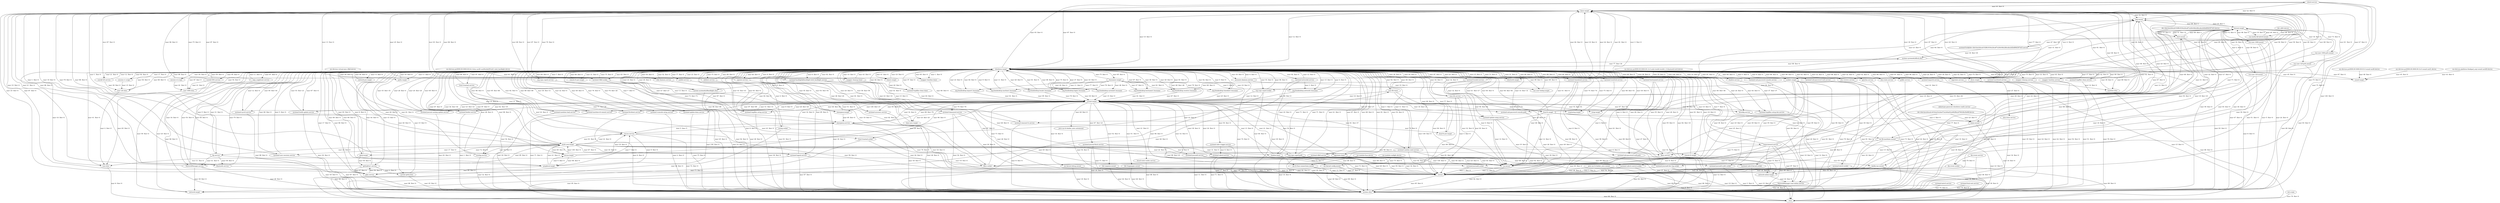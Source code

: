 digraph zwischenausgabe
{
"colord.service"
"basic.target"
"system.slice"
"tmp.mount"
"-.mount"
"var.mount"
"shutdown.target"
"timers.target"
"systemd-tmpfiles-clean.timer"
"local-fs.target"
"boot.mount"
"home.mount"
"var-lib-machines.mount"
"systemd-remount-fs.service"
"systemd-ask-password-wall.path"
"org.cups.cupsd.service"
"bluetooth.service"
"sys-devices-pci0000:00-0000:00:02.0-drm-card0-card0x2deDPx2d1-intel_backlight.device"
"systemd-backlight@backlight:intel_backlight.service"
"local-fs-pre.target"
"rtkit-daemon.service"
"systemd-journald-dev-log.socket"
"-.slice"
"run-user-1000.mount"
"umount.target"
"rescue.service"
"emergency.service"
"graphical.target"
"multi-user.target"
"bluetooth.target"
"org.freedesktop.timedate1.busname"
"sysinit.target"
"media-nas.mount"
"network-online.target"
"sys-module-fuse.device"
"sys-fs-fuse-connections.mount"
"org.freedesktop.resolve1.busname"
"accounts-daemon.service"
"nss-user-lookup.target"
"dm-event.socket"
"system-systemdx2dbacklight.slice"
"lvm2-lvmetad.socket"
"dev-disk-byx2duuid-028b1634x2dca87x2d4c9dx2dbcabx2d2bd69d397425.device"
"sound.target"
"sys-kernel-debug.mount"
"auditd.service"
"machine.slice"
"init.scope"
"systemd-tmpfiles-setup.service"
"systemd-journal-flush.service"
"systemd-journald.service"
"udisks2.service"
"cryptsetup.target"
"upower.service"
"systemd-sysusers.service"
"dbus.socket"
"sys-devices-pci0000:00-0000:00:1b.0-sound-card1.device"
"dev-mqueue.mount"
"org.freedesktop.hostname1.busname"
"man-db.service"
"systemd-ask-password-console.path"
"systemd-ask-password-console.service"
"systemd-journald-audit.socket"
"slices.target"
"systemd-networkd.service"
"network.target"
"org.freedesktop.network1.busname"
"polkit.service"
"swap.target"
"ldconfig.service"
"systemd-udevd.service"
"systemd-udevd-kernel.socket"
"systemd-udevd-control.socket"
"session-c1.scope"
"user-120.slice"
"getty.target"
"getty@tty1.service"
"mkinitcpio-generate-shutdown-ramfs.service"
"systemd-machined.service"
"sockets.target"
"systemd-journald.socket"
"org.cups.cupsd.socket"
"systemd-initctl.socket"
"busnames.target"
"org.freedesktop.import1.busname"
"org.freedesktop.machine1.busname"
"org.freedesktop.locale1.busname"
"org.freedesktop.login1.busname"
"org.freedesktop.systemd1.busname"
"run-user-1000-gvfs.mount"
"shadow.timer"
"proc-sys-fs-binfmt_misc.mount"
"NetworkManager.service"
"mcelog.service"
"system-getty.slice"
"gdm.service"
"systemd-tmpfiles-setup-dev.service"
"shadow.service"
"systemd-localed.service"
"systemd-timesyncd.service"
"time-sync.target"
"sys-devices-pci0000:00-0000:00:14.0-usb2-2x2d4-2x2d4:1.0-bluetooth-hci0.device"
"systemd-ask-password-wall.service"
"session-c2.scope"
"user-1000.slice"
"NetworkManager-wait-online.service"
"run-user-120-gvfs.mount"
"systemd-logind.service"
"user.slice"
"run-media-kk-hybrid.mount"
"systemd-random-seed.service"
"sys-devices-virtual-misc-rfkill.device"
"systemd-rfkill.socket"
"alsa-restore.service"
"systemd-sysctl.service"
"systemd-hwdb-update.service"
"remote-fs.target"
"geoclue.service"
"sys-devices-platform-thinkpad_acpi-sound-card29.device"
"dev-sdb3.device"
"alsa-state.service"
"sys-devices-pci0000:00-0000:00:03.0-sound-card0.device"
"systemd-update-utmp.service"
"systemd-importd.service"
"systemd-initctl.service"
"network-pre.target"
"run-user-120.mount"
"snapper-timeline.timer"
"kmod-static-nodes.service"
"emergency.target"
"alsa-store.service"
"dev-disk-byx2duuid-e91fe2e5x2da472x2d4ab5x2d92f8x2d76024bc9a9df.device"
"systemd-journal-catalog-update.service"
"proc-sys-fs-binfmt_misc.automount"
"user@1000.service"
"rescue.target"
"dm-event.service"
"sys-kernel-config.mount"
"paths.target"
"snapper-cleanup.timer"
"dev-hugepages.mount"
"logrotate.service"
"systemd-resolved.service"
"systemd-binfmt.service"
"tlp.service"
"snapper-cleanup.service"
"org.cups.cupsd.path"
"systemd-modules-load.service"
"snapper-timeline.service"
"systemd-fsck-root.service"
"systemd-machine-id-commit.service"
"systemd-hostnamed.service"
"systemd-firstboot.service"
"systemd-vconsole-setup.service"
"systemd-udev-trigger.service"
"systemd-update-done.service"
"logrotate.timer"
"dbus.service"
"systemd-timedated.service"
"systemd-user-sessions.service"
"lvm2-lvmetad.service"
"systemd-tmpfiles-clean.service"
"user@120.service"
"teamviewerd.service"
"systemd-rfkill.service"
"syslog.socket"
"wpa_supplicant.service"
"man-db.timer"
"remote-fs-pre.target"
"system-systemdx2dfsck.slice"
"sys-module-configfs.device"
"systemd-fsck@dev-disk-byx2duuid-028b1634x2dca87x2d4c9dx2dbcabx2d2bd69d397425.service"
"colord.service" -> "basic.target" [label="max=95  flow=0  "]
"colord.service" -> "system.slice" [label="max=100  flow=0  "]
"colord.service" -> "tmp.mount" [label="max=22  flow=0  "]
"colord.service" -> "-.mount" [label="max=75  flow=0  "]
"colord.service" -> "var.mount" [label="max=75  flow=0  "]
"colord.service" -> "shutdown.target" [label="max=87  flow=0  "]
"basic.target" -> "tmp.mount" [label="max=32  flow=0  "]
"basic.target" -> "-.mount" [label="max=67  flow=0  "]
"basic.target" -> "var.mount" [label="max=12  flow=0  "]
"basic.target" -> "shutdown.target" [label="max=12  flow=0  "]
"basic.target" -> "timers.target" [label="max=87  flow=0  "]
"basic.target" -> "sysinit.target" [label="max=46  flow=0  "]
"basic.target" -> "slices.target" [label="max=92  flow=0  "]
"basic.target" -> "sockets.target" [label="max=97  flow=0  "]
"basic.target" -> "alsa-restore.service" [label="max=77  flow=0  "]
"basic.target" -> "alsa-state.service" [label="max=62  flow=0  "]
"basic.target" -> "snapper-timeline.timer" [label="max=70  flow=0  "]
"basic.target" -> "paths.target" [label="max=97  flow=0  "]
"basic.target" -> "snapper-cleanup.timer" [label="max=68  flow=0  "]
"system.slice" -> "-.slice" [label="max=66  flow=0  "]
"tmp.mount" -> "system.slice" [label="max=59  flow=0  "]
"tmp.mount" -> "-.mount" [label="max=49  flow=0  "]
"tmp.mount" -> "umount.target" [label="max=34  flow=1  "]
"-.mount" -> "system.slice" [label="max=85  flow=0  "]
"var.mount" -> "system.slice" [label="max=92  flow=0  "]
"var.mount" -> "-.mount" [label="max=13  flow=0  "]
"var.mount" -> "umount.target" [label="max=53  flow=49  "]
"shutdown.target" -> "colord.service" [label="max=93  flow=0  "]
"shutdown.target" -> "basic.target" [label="max=10  flow=0  "]
"shutdown.target" -> "timers.target" [label="max=47  flow=0  "]
"shutdown.target" -> "systemd-tmpfiles-clean.timer" [label="max=57  flow=0  "]
"shutdown.target" -> "local-fs.target" [label="max=84  flow=0  "]
"shutdown.target" -> "systemd-remount-fs.service" [label="max=15  flow=0  "]
"shutdown.target" -> "systemd-ask-password-wall.path" [label="max=60  flow=0  "]
"shutdown.target" -> "org.cups.cupsd.service" [label="max=64  flow=0  "]
"shutdown.target" -> "bluetooth.service" [label="max=58  flow=0  "]
"shutdown.target" -> "systemd-backlight@backlight:intel_backlight.service" [label="max=6  flow=0  "]
"shutdown.target" -> "local-fs-pre.target" [label="max=90  flow=0  "]
"shutdown.target" -> "rtkit-daemon.service" [label="max=58  flow=0  "]
"shutdown.target" -> "rescue.service" [label="max=33  flow=0  "]
"shutdown.target" -> "emergency.service" [label="max=87  flow=0  "]
"shutdown.target" -> "graphical.target" [label="max=99  flow=0  "]
"shutdown.target" -> "multi-user.target" [label="max=97  flow=0  "]
"shutdown.target" -> "bluetooth.target" [label="max=87  flow=0  "]
"shutdown.target" -> "org.freedesktop.timedate1.busname" [label="max=92  flow=0  "]
"shutdown.target" -> "sysinit.target" [label="max=19  flow=0  "]
"shutdown.target" -> "network-online.target" [label="max=55  flow=0  "]
"shutdown.target" -> "org.freedesktop.resolve1.busname" [label="max=91  flow=0  "]
"shutdown.target" -> "accounts-daemon.service" [label="max=30  flow=0  "]
"shutdown.target" -> "nss-user-lookup.target" [label="max=99  flow=0  "]
"shutdown.target" -> "system-systemdx2dbacklight.slice" [label="max=23  flow=0  "]
"shutdown.target" -> "sound.target" [label="max=45  flow=0  "]
"shutdown.target" -> "auditd.service" [label="max=77  flow=0  "]
"shutdown.target" -> "machine.slice" [label="max=69  flow=0  "]
"shutdown.target" -> "systemd-tmpfiles-setup.service" [label="max=83  flow=0  "]
"shutdown.target" -> "udisks2.service" [label="max=75  flow=0  "]
"shutdown.target" -> "cryptsetup.target" [label="max=75  flow=0  "]
"shutdown.target" -> "upower.service" [label="max=48  flow=0  "]
"shutdown.target" -> "systemd-sysusers.service" [label="max=55  flow=0  "]
"shutdown.target" -> "dbus.socket" [label="max=82  flow=0  "]
"shutdown.target" -> "org.freedesktop.hostname1.busname" [label="max=87  flow=0  "]
"shutdown.target" -> "man-db.service" [label="max=42  flow=0  "]
"shutdown.target" -> "systemd-ask-password-console.path" [label="max=41  flow=0  "]
"shutdown.target" -> "systemd-ask-password-console.service" [label="max=10  flow=0  "]
"shutdown.target" -> "slices.target" [label="max=52  flow=0  "]
"shutdown.target" -> "systemd-networkd.service" [label="max=92  flow=0  "]
"shutdown.target" -> "network.target" [label="max=20  flow=0  "]
"shutdown.target" -> "org.freedesktop.network1.busname" [label="max=15  flow=0  "]
"shutdown.target" -> "polkit.service" [label="max=96  flow=0  "]
"shutdown.target" -> "swap.target" [label="max=38  flow=0  "]
"shutdown.target" -> "ldconfig.service" [label="max=24  flow=0  "]
"shutdown.target" -> "session-c1.scope" [label="max=17  flow=0  "]
"shutdown.target" -> "user-120.slice" [label="max=58  flow=0  "]
"shutdown.target" -> "getty.target" [label="max=83  flow=0  "]
"shutdown.target" -> "getty@tty1.service" [label="max=15  flow=0  "]
"shutdown.target" -> "mkinitcpio-generate-shutdown-ramfs.service" [label="max=21  flow=0  "]
"shutdown.target" -> "systemd-machined.service" [label="max=97  flow=0  "]
"shutdown.target" -> "sockets.target" [label="max=85  flow=0  "]
"shutdown.target" -> "org.cups.cupsd.socket" [label="max=53  flow=0  "]
"shutdown.target" -> "busnames.target" [label="max=65  flow=0  "]
"shutdown.target" -> "org.freedesktop.import1.busname" [label="max=64  flow=0  "]
"shutdown.target" -> "org.freedesktop.machine1.busname" [label="max=9  flow=0  "]
"shutdown.target" -> "org.freedesktop.locale1.busname" [label="max=28  flow=0  "]
"shutdown.target" -> "org.freedesktop.login1.busname" [label="max=75  flow=0  "]
"shutdown.target" -> "org.freedesktop.systemd1.busname" [label="max=37  flow=0  "]
"shutdown.target" -> "shadow.timer" [label="max=43  flow=0  "]
"shutdown.target" -> "NetworkManager.service" [label="max=34  flow=0  "]
"shutdown.target" -> "mcelog.service" [label="max=96  flow=0  "]
"shutdown.target" -> "system-getty.slice" [label="max=40  flow=0  "]
"shutdown.target" -> "gdm.service" [label="max=66  flow=0  "]
"shutdown.target" -> "systemd-tmpfiles-setup-dev.service" [label="max=44  flow=0  "]
"shutdown.target" -> "shadow.service" [label="max=36  flow=0  "]
"shutdown.target" -> "systemd-localed.service" [label="max=36  flow=0  "]
"shutdown.target" -> "systemd-timesyncd.service" [label="max=20  flow=0  "]
"shutdown.target" -> "time-sync.target" [label="max=61  flow=0  "]
"shutdown.target" -> "systemd-ask-password-wall.service" [label="max=3  flow=0  "]
"shutdown.target" -> "session-c2.scope" [label="max=44  flow=0  "]
"shutdown.target" -> "user-1000.slice" [label="max=87  flow=0  "]
"shutdown.target" -> "NetworkManager-wait-online.service" [label="max=94  flow=0  "]
"shutdown.target" -> "systemd-logind.service" [label="max=85  flow=0  "]
"shutdown.target" -> "user.slice" [label="max=41  flow=0  "]
"shutdown.target" -> "systemd-random-seed.service" [label="max=1  flow=0  "]
"shutdown.target" -> "systemd-rfkill.socket" [label="max=63  flow=0  "]
"shutdown.target" -> "alsa-restore.service" [label="max=96  flow=0  "]
"shutdown.target" -> "systemd-sysctl.service" [label="max=12  flow=0  "]
"shutdown.target" -> "systemd-hwdb-update.service" [label="max=67  flow=0  "]
"shutdown.target" -> "remote-fs.target" [label="max=16  flow=0  "]
"shutdown.target" -> "geoclue.service" [label="max=42  flow=0  "]
"shutdown.target" -> "alsa-state.service" [label="max=88  flow=0  "]
"shutdown.target" -> "systemd-update-utmp.service" [label="max=32  flow=0  "]
"shutdown.target" -> "systemd-importd.service" [label="max=97  flow=0  "]
"shutdown.target" -> "network-pre.target" [label="max=73  flow=0  "]
"shutdown.target" -> "snapper-timeline.timer" [label="max=1  flow=0  "]
"shutdown.target" -> "emergency.target" [label="max=13  flow=0  "]
"shutdown.target" -> "alsa-store.service" [label="max=27  flow=0  "]
"shutdown.target" -> "systemd-journal-catalog-update.service" [label="max=28  flow=0  "]
"shutdown.target" -> "user@1000.service" [label="max=95  flow=0  "]
"shutdown.target" -> "rescue.target" [label="max=40  flow=0  "]
"shutdown.target" -> "paths.target" [label="max=17  flow=0  "]
"shutdown.target" -> "snapper-cleanup.timer" [label="max=10  flow=0  "]
"shutdown.target" -> "logrotate.service" [label="max=24  flow=0  "]
"shutdown.target" -> "systemd-resolved.service" [label="max=31  flow=0  "]
"shutdown.target" -> "systemd-binfmt.service" [label="max=49  flow=0  "]
"shutdown.target" -> "tlp.service" [label="max=31  flow=0  "]
"shutdown.target" -> "snapper-cleanup.service" [label="max=75  flow=0  "]
"shutdown.target" -> "org.cups.cupsd.path" [label="max=71  flow=0  "]
"shutdown.target" -> "systemd-modules-load.service" [label="max=96  flow=0  "]
"shutdown.target" -> "snapper-timeline.service" [label="max=17  flow=0  "]
"shutdown.target" -> "systemd-machine-id-commit.service" [label="max=92  flow=0  "]
"shutdown.target" -> "systemd-hostnamed.service" [label="max=95  flow=0  "]
"shutdown.target" -> "systemd-firstboot.service" [label="max=22  flow=0  "]
"shutdown.target" -> "systemd-vconsole-setup.service" [label="max=76  flow=0  "]
"shutdown.target" -> "systemd-update-done.service" [label="max=7  flow=0  "]
"shutdown.target" -> "logrotate.timer" [label="max=54  flow=0  "]
"shutdown.target" -> "dbus.service" [label="max=28  flow=0  "]
"shutdown.target" -> "systemd-timedated.service" [label="max=15  flow=0  "]
"shutdown.target" -> "systemd-user-sessions.service" [label="max=60  flow=0  "]
"shutdown.target" -> "lvm2-lvmetad.service" [label="max=97  flow=0  "]
"shutdown.target" -> "systemd-tmpfiles-clean.service" [label="max=42  flow=0  "]
"shutdown.target" -> "user@120.service" [label="max=21  flow=0  "]
"shutdown.target" -> "teamviewerd.service" [label="max=10  flow=0  "]
"shutdown.target" -> "systemd-rfkill.service" [label="max=68  flow=0  "]
"shutdown.target" -> "syslog.socket" [label="max=64  flow=0  "]
"shutdown.target" -> "wpa_supplicant.service" [label="max=67  flow=0  "]
"shutdown.target" -> "man-db.timer" [label="max=62  flow=0  "]
"shutdown.target" -> "remote-fs-pre.target" [label="max=31  flow=0  "]
"shutdown.target" -> "system-systemdx2dfsck.slice" [label="max=98  flow=0  "]
"timers.target" -> "shutdown.target" [label="max=24  flow=0  "]
"timers.target" -> "systemd-tmpfiles-clean.timer" [label="max=20  flow=0  "]
"systemd-tmpfiles-clean.timer" -> "shutdown.target" [label="max=40  flow=0  "]
"systemd-tmpfiles-clean.timer" -> "sysinit.target" [label="max=63  flow=0  "]
"local-fs.target" -> "tmp.mount" [label="max=20  flow=0  "]
"local-fs.target" -> "-.mount" [label="max=49  flow=0  "]
"local-fs.target" -> "var.mount" [label="max=12  flow=0  "]
"local-fs.target" -> "shutdown.target" [label="max=84  flow=84  "]
"local-fs.target" -> "boot.mount" [label="max=68  flow=0  "]
"local-fs.target" -> "home.mount" [label="max=3  flow=0  "]
"local-fs.target" -> "var-lib-machines.mount" [label="max=22  flow=0  "]
"local-fs.target" -> "systemd-remount-fs.service" [label="max=39  flow=10  "]
"boot.mount" -> "system.slice" [label="max=47  flow=0  "]
"boot.mount" -> "-.mount" [label="max=88  flow=0  "]
"boot.mount" -> "umount.target" [label="max=89  flow=1  "]
"boot.mount" -> "systemd-fsck@dev-disk-byx2duuid-028b1634x2dca87x2d4c9dx2dbcabx2d2bd69d397425.service" [label="max=47  flow=30  "]
"home.mount" -> "system.slice" [label="max=16  flow=0  "]
"home.mount" -> "-.mount" [label="max=15  flow=0  "]
"home.mount" -> "umount.target" [label="max=27  flow=0  "]
"var-lib-machines.mount" -> "system.slice" [label="max=23  flow=0  "]
"var-lib-machines.mount" -> "-.mount" [label="max=30  flow=0  "]
"var-lib-machines.mount" -> "var.mount" [label="max=28  flow=0  "]
"var-lib-machines.mount" -> "umount.target" [label="max=71  flow=0  "]
"systemd-remount-fs.service" -> "system.slice" [label="max=8  flow=0  "]
"systemd-remount-fs.service" -> "shutdown.target" [label="max=23  flow=10  "]
"systemd-remount-fs.service" -> "local-fs-pre.target" [label="max=74  flow=0  "]
"systemd-ask-password-wall.path" -> "-.mount" [label="max=83  flow=0  "]
"systemd-ask-password-wall.path" -> "shutdown.target" [label="max=55  flow=0  "]
"org.cups.cupsd.service" -> "basic.target" [label="max=13  flow=0  "]
"org.cups.cupsd.service" -> "system.slice" [label="max=45  flow=0  "]
"org.cups.cupsd.service" -> "shutdown.target" [label="max=7  flow=0  "]
"bluetooth.service" -> "basic.target" [label="max=21  flow=0  "]
"bluetooth.service" -> "system.slice" [label="max=86  flow=0  "]
"bluetooth.service" -> "shutdown.target" [label="max=79  flow=0  "]
"sys-devices-pci0000:00-0000:00:02.0-drm-card0-card0x2deDPx2d1-intel_backlight.device" -> "systemd-backlight@backlight:intel_backlight.service" [label="max=61  flow=0  "]
"systemd-backlight@backlight:intel_backlight.service" -> "-.mount" [label="max=87  flow=0  "]
"systemd-backlight@backlight:intel_backlight.service" -> "var.mount" [label="max=48  flow=0  "]
"systemd-backlight@backlight:intel_backlight.service" -> "shutdown.target" [label="max=92  flow=0  "]
"systemd-backlight@backlight:intel_backlight.service" -> "system-systemdx2dbacklight.slice" [label="max=15  flow=0  "]
"local-fs-pre.target" -> "shutdown.target" [label="max=77  flow=0  "]
"rtkit-daemon.service" -> "basic.target" [label="max=25  flow=0  "]
"rtkit-daemon.service" -> "system.slice" [label="max=92  flow=0  "]
"rtkit-daemon.service" -> "shutdown.target" [label="max=52  flow=0  "]
"systemd-journald-dev-log.socket" -> "-.mount" [label="max=92  flow=0  "]
"systemd-journald-dev-log.socket" -> "-.slice" [label="max=19  flow=0  "]
"run-user-1000.mount" -> "system.slice" [label="max=5  flow=0  "]
"run-user-1000.mount" -> "-.mount" [label="max=93  flow=0  "]
"run-user-1000.mount" -> "umount.target" [label="max=98  flow=0  "]
"umount.target" -> "tmp.mount" [label="max=98  flow=1  "]
"umount.target" -> "var.mount" [label="max=16  flow=0  "]
"umount.target" -> "boot.mount" [label="max=51  flow=31  "]
"umount.target" -> "home.mount" [label="max=22  flow=0  "]
"umount.target" -> "var-lib-machines.mount" [label="max=31  flow=0  "]
"umount.target" -> "run-user-1000.mount" [label="max=72  flow=0  "]
"umount.target" -> "media-nas.mount" [label="max=19  flow=19  "]
"umount.target" -> "run-user-1000-gvfs.mount" [label="max=73  flow=0  "]
"umount.target" -> "run-user-120-gvfs.mount" [label="max=85  flow=0  "]
"umount.target" -> "run-media-kk-hybrid.mount" [label="max=18  flow=0  "]
"umount.target" -> "run-user-120.mount" [label="max=58  flow=0  "]
"rescue.service" -> "system.slice" [label="max=72  flow=0  "]
"rescue.service" -> "-.mount" [label="max=56  flow=0  "]
"rescue.service" -> "shutdown.target" [label="max=21  flow=5  "]
"rescue.service" -> "emergency.service" [label="max=6  flow=0  "]
"rescue.service" -> "graphical.target" [label="max=9  flow=0  "]
"rescue.service" -> "multi-user.target" [label="max=91  flow=0  "]
"emergency.service" -> "system.slice" [label="max=38  flow=0  "]
"emergency.service" -> "-.mount" [label="max=30  flow=0  "]
"emergency.service" -> "shutdown.target" [label="max=73  flow=73  "]
"emergency.service" -> "rescue.service" [label="max=5  flow=5  "]
"emergency.service" -> "sysinit.target" [label="max=32  flow=0  "]
"graphical.target" -> "shutdown.target" [label="max=69  flow=0  "]
"graphical.target" -> "rescue.service" [label="max=7  flow=0  "]
"graphical.target" -> "multi-user.target" [label="max=21  flow=0  "]
"graphical.target" -> "gdm.service" [label="max=95  flow=0  "]
"graphical.target" -> "rescue.target" [label="max=5  flow=0  "]
"multi-user.target" -> "basic.target" [label="max=1  flow=0  "]
"multi-user.target" -> "shutdown.target" [label="max=67  flow=0  "]
"multi-user.target" -> "systemd-ask-password-wall.path" [label="max=96  flow=0  "]
"multi-user.target" -> "rescue.service" [label="max=41  flow=0  "]
"multi-user.target" -> "getty.target" [label="max=72  flow=0  "]
"multi-user.target" -> "shadow.timer" [label="max=43  flow=0  "]
"multi-user.target" -> "NetworkManager.service" [label="max=85  flow=0  "]
"multi-user.target" -> "mcelog.service" [label="max=20  flow=0  "]
"multi-user.target" -> "systemd-logind.service" [label="max=67  flow=0  "]
"multi-user.target" -> "remote-fs.target" [label="max=41  flow=0  "]
"multi-user.target" -> "rescue.target" [label="max=85  flow=0  "]
"multi-user.target" -> "tlp.service" [label="max=22  flow=0  "]
"multi-user.target" -> "org.cups.cupsd.path" [label="max=22  flow=0  "]
"multi-user.target" -> "logrotate.timer" [label="max=31  flow=0  "]
"multi-user.target" -> "dbus.service" [label="max=8  flow=0  "]
"multi-user.target" -> "systemd-user-sessions.service" [label="max=17  flow=0  "]
"multi-user.target" -> "man-db.timer" [label="max=23  flow=0  "]
"bluetooth.target" -> "shutdown.target" [label="max=25  flow=0  "]
"org.freedesktop.timedate1.busname" -> "shutdown.target" [label="max=5  flow=0  "]
"org.freedesktop.timedate1.busname" -> "sysinit.target" [label="max=25  flow=0  "]
"sysinit.target" -> "shutdown.target" [label="max=48  flow=48  "]
"sysinit.target" -> "local-fs.target" [label="max=94  flow=94  "]
"sysinit.target" -> "emergency.service" [label="max=89  flow=78  "]
"sysinit.target" -> "sys-fs-fuse-connections.mount" [label="max=96  flow=0  "]
"sysinit.target" -> "lvm2-lvmetad.socket" [label="max=96  flow=0  "]
"sysinit.target" -> "sys-kernel-debug.mount" [label="max=34  flow=0  "]
"sysinit.target" -> "systemd-tmpfiles-setup.service" [label="max=46  flow=43  "]
"sysinit.target" -> "systemd-journal-flush.service" [label="max=67  flow=23  "]
"sysinit.target" -> "systemd-journald.service" [label="max=38  flow=0  "]
"sysinit.target" -> "cryptsetup.target" [label="max=98  flow=74  "]
"sysinit.target" -> "systemd-sysusers.service" [label="max=95  flow=54  "]
"sysinit.target" -> "dev-mqueue.mount" [label="max=52  flow=0  "]
"sysinit.target" -> "systemd-ask-password-console.path" [label="max=18  flow=14  "]
"sysinit.target" -> "swap.target" [label="max=53  flow=53  "]
"sysinit.target" -> "ldconfig.service" [label="max=67  flow=46  "]
"sysinit.target" -> "systemd-udevd.service" [label="max=24  flow=0  "]
"sysinit.target" -> "systemd-tmpfiles-setup-dev.service" [label="max=96  flow=37  "]
"sysinit.target" -> "systemd-timesyncd.service" [label="max=79  flow=79  "]
"sysinit.target" -> "systemd-random-seed.service" [label="max=81  flow=37  "]
"sysinit.target" -> "systemd-sysctl.service" [label="max=44  flow=44  "]
"sysinit.target" -> "systemd-hwdb-update.service" [label="max=23  flow=23  "]
"sysinit.target" -> "systemd-update-utmp.service" [label="max=27  flow=27  "]
"sysinit.target" -> "kmod-static-nodes.service" [label="max=21  flow=0  "]
"sysinit.target" -> "emergency.target" [label="max=100  flow=27  "]
"sysinit.target" -> "systemd-journal-catalog-update.service" [label="max=62  flow=35  "]
"sysinit.target" -> "proc-sys-fs-binfmt_misc.automount" [label="max=28  flow=0  "]
"sysinit.target" -> "sys-kernel-config.mount" [label="max=32  flow=0  "]
"sysinit.target" -> "dev-hugepages.mount" [label="max=51  flow=0  "]
"sysinit.target" -> "systemd-binfmt.service" [label="max=71  flow=20  "]
"sysinit.target" -> "systemd-modules-load.service" [label="max=88  flow=88  "]
"sysinit.target" -> "systemd-machine-id-commit.service" [label="max=97  flow=89  "]
"sysinit.target" -> "systemd-firstboot.service" [label="max=31  flow=31  "]
"sysinit.target" -> "systemd-vconsole-setup.service" [label="max=9  flow=9  "]
"sysinit.target" -> "systemd-udev-trigger.service" [label="max=50  flow=0  "]
"sysinit.target" -> "systemd-update-done.service" [label="max=26  flow=26  "]
"media-nas.mount" -> "system.slice" [label="max=12  flow=0  "]
"media-nas.mount" -> "-.mount" [label="max=69  flow=0  "]
"media-nas.mount" -> "umount.target" [label="max=50  flow=0  "]
"media-nas.mount" -> "network-online.target" [label="max=50  flow=19  "]
"network-online.target" -> "shutdown.target" [label="max=82  flow=19  "]
"network-online.target" -> "NetworkManager-wait-online.service" [label="max=43  flow=0  "]
"sys-module-fuse.device" -> "sys-fs-fuse-connections.mount" [label="max=89  flow=0  "]
"sys-fs-fuse-connections.mount" -> "system.slice" [label="max=29  flow=0  "]
"sys-fs-fuse-connections.mount" -> "-.mount" [label="max=12  flow=0  "]
"org.freedesktop.resolve1.busname" -> "shutdown.target" [label="max=28  flow=0  "]
"org.freedesktop.resolve1.busname" -> "sysinit.target" [label="max=67  flow=0  "]
"accounts-daemon.service" -> "basic.target" [label="max=82  flow=0  "]
"accounts-daemon.service" -> "system.slice" [label="max=74  flow=0  "]
"accounts-daemon.service" -> "shutdown.target" [label="max=4  flow=0  "]
"accounts-daemon.service" -> "nss-user-lookup.target" [label="max=33  flow=0  "]
"nss-user-lookup.target" -> "shutdown.target" [label="max=69  flow=0  "]
"dm-event.socket" -> "-.mount" [label="max=24  flow=0  "]
"dm-event.socket" -> "-.slice" [label="max=98  flow=0  "]
"system-systemdx2dbacklight.slice" -> "system.slice" [label="max=10  flow=0  "]
"system-systemdx2dbacklight.slice" -> "shutdown.target" [label="max=45  flow=0  "]
"lvm2-lvmetad.socket" -> "-.mount" [label="max=44  flow=0  "]
"lvm2-lvmetad.socket" -> "-.slice" [label="max=73  flow=0  "]
"dev-disk-byx2duuid-028b1634x2dca87x2d4c9dx2dbcabx2d2bd69d397425.device" -> "boot.mount" [label="max=15  flow=0  "]
"sound.target" -> "shutdown.target" [label="max=97  flow=0  "]
"sys-kernel-debug.mount" -> "system.slice" [label="max=18  flow=0  "]
"sys-kernel-debug.mount" -> "-.mount" [label="max=72  flow=0  "]
"auditd.service" -> "system.slice" [label="max=49  flow=0  "]
"auditd.service" -> "shutdown.target" [label="max=23  flow=0  "]
"machine.slice" -> "shutdown.target" [label="max=39  flow=0  "]
"machine.slice" -> "-.slice" [label="max=80  flow=0  "]
"init.scope" -> "-.slice" [label="max=79  flow=0  "]
"systemd-tmpfiles-setup.service" -> "system.slice" [label="max=36  flow=0  "]
"systemd-tmpfiles-setup.service" -> "shutdown.target" [label="max=43  flow=43  "]
"systemd-journal-flush.service" -> "system.slice" [label="max=24  flow=0  "]
"systemd-journal-flush.service" -> "-.mount" [label="max=71  flow=0  "]
"systemd-journal-flush.service" -> "var.mount" [label="max=90  flow=23  "]
"systemd-journal-flush.service" -> "systemd-journald.service" [label="max=4  flow=0  "]
"systemd-journald.service" -> "system.slice" [label="max=11  flow=0  "]
"systemd-journald.service" -> "systemd-journald-dev-log.socket" [label="max=68  flow=0  "]
"systemd-journald.service" -> "systemd-journald-audit.socket" [label="max=92  flow=0  "]
"systemd-journald.service" -> "systemd-journald.socket" [label="max=88  flow=0  "]
"udisks2.service" -> "basic.target" [label="max=93  flow=0  "]
"udisks2.service" -> "system.slice" [label="max=91  flow=0  "]
"udisks2.service" -> "shutdown.target" [label="max=98  flow=0  "]
"cryptsetup.target" -> "shutdown.target" [label="max=74  flow=74  "]
"upower.service" -> "basic.target" [label="max=96  flow=0  "]
"upower.service" -> "system.slice" [label="max=30  flow=0  "]
"upower.service" -> "shutdown.target" [label="max=9  flow=0  "]
"systemd-sysusers.service" -> "system.slice" [label="max=26  flow=0  "]
"systemd-sysusers.service" -> "shutdown.target" [label="max=54  flow=54  "]
"dbus.socket" -> "-.mount" [label="max=100  flow=0  "]
"dbus.socket" -> "shutdown.target" [label="max=18  flow=0  "]
"dbus.socket" -> "-.slice" [label="max=95  flow=0  "]
"dbus.socket" -> "sysinit.target" [label="max=73  flow=0  "]
"sys-devices-pci0000:00-0000:00:1b.0-sound-card1.device" -> "sound.target" [label="max=45  flow=0  "]
"dev-mqueue.mount" -> "system.slice" [label="max=44  flow=0  "]
"dev-mqueue.mount" -> "-.mount" [label="max=32  flow=0  "]
"org.freedesktop.hostname1.busname" -> "shutdown.target" [label="max=40  flow=0  "]
"org.freedesktop.hostname1.busname" -> "sysinit.target" [label="max=61  flow=0  "]
"man-db.service" -> "basic.target" [label="max=81  flow=0  "]
"man-db.service" -> "system.slice" [label="max=88  flow=0  "]
"man-db.service" -> "-.mount" [label="max=3  flow=0  "]
"man-db.service" -> "var.mount" [label="max=32  flow=0  "]
"man-db.service" -> "shutdown.target" [label="max=44  flow=0  "]
"systemd-ask-password-console.path" -> "-.mount" [label="max=26  flow=0  "]
"systemd-ask-password-console.path" -> "shutdown.target" [label="max=14  flow=14  "]
"systemd-ask-password-console.service" -> "system.slice" [label="max=79  flow=0  "]
"systemd-ask-password-console.service" -> "shutdown.target" [label="max=100  flow=0  "]
"systemd-journald-audit.socket" -> "-.slice" [label="max=3  flow=0  "]
"slices.target" -> "system.slice" [label="max=24  flow=0  "]
"slices.target" -> "shutdown.target" [label="max=74  flow=0  "]
"slices.target" -> "-.slice" [label="max=15  flow=0  "]
"systemd-networkd.service" -> "system.slice" [label="max=39  flow=0  "]
"systemd-networkd.service" -> "shutdown.target" [label="max=12  flow=0  "]
"systemd-networkd.service" -> "network.target" [label="max=46  flow=0  "]
"systemd-networkd.service" -> "org.freedesktop.network1.busname" [label="max=3  flow=0  "]
"network.target" -> "shutdown.target" [label="max=59  flow=0  "]
"org.freedesktop.network1.busname" -> "shutdown.target" [label="max=4  flow=0  "]
"org.freedesktop.network1.busname" -> "sysinit.target" [label="max=84  flow=0  "]
"polkit.service" -> "basic.target" [label="max=41  flow=0  "]
"polkit.service" -> "system.slice" [label="max=33  flow=0  "]
"polkit.service" -> "shutdown.target" [label="max=52  flow=0  "]
"swap.target" -> "shutdown.target" [label="max=66  flow=53  "]
"ldconfig.service" -> "system.slice" [label="max=18  flow=0  "]
"ldconfig.service" -> "shutdown.target" [label="max=46  flow=46  "]
"systemd-udevd.service" -> "system.slice" [label="max=71  flow=0  "]
"systemd-udevd.service" -> "systemd-udevd-kernel.socket" [label="max=17  flow=0  "]
"systemd-udevd.service" -> "systemd-udevd-control.socket" [label="max=96  flow=0  "]
"systemd-udevd-kernel.socket" -> "-.slice" [label="max=33  flow=0  "]
"systemd-udevd-control.socket" -> "-.mount" [label="max=5  flow=0  "]
"systemd-udevd-control.socket" -> "-.slice" [label="max=86  flow=0  "]
"session-c1.scope" -> "shutdown.target" [label="max=92  flow=0  "]
"session-c1.scope" -> "user-120.slice" [label="max=15  flow=0  "]
"user-120.slice" -> "shutdown.target" [label="max=66  flow=0  "]
"user-120.slice" -> "user.slice" [label="max=2  flow=0  "]
"getty.target" -> "shutdown.target" [label="max=8  flow=0  "]
"getty.target" -> "getty@tty1.service" [label="max=59  flow=0  "]
"getty@tty1.service" -> "basic.target" [label="max=86  flow=0  "]
"getty@tty1.service" -> "shutdown.target" [label="max=44  flow=0  "]
"getty@tty1.service" -> "system-getty.slice" [label="max=2  flow=0  "]
"getty@tty1.service" -> "gdm.service" [label="max=37  flow=0  "]
"mkinitcpio-generate-shutdown-ramfs.service" -> "system.slice" [label="max=39  flow=0  "]
"systemd-machined.service" -> "basic.target" [label="max=50  flow=0  "]
"systemd-machined.service" -> "system.slice" [label="max=42  flow=0  "]
"systemd-machined.service" -> "shutdown.target" [label="max=7  flow=0  "]
"systemd-machined.service" -> "machine.slice" [label="max=14  flow=0  "]
"sockets.target" -> "shutdown.target" [label="max=97  flow=0  "]
"sockets.target" -> "systemd-journald-dev-log.socket" [label="max=55  flow=0  "]
"sockets.target" -> "dm-event.socket" [label="max=77  flow=0  "]
"sockets.target" -> "dbus.socket" [label="max=39  flow=0  "]
"sockets.target" -> "systemd-journald-audit.socket" [label="max=95  flow=0  "]
"sockets.target" -> "systemd-udevd-kernel.socket" [label="max=90  flow=0  "]
"sockets.target" -> "systemd-udevd-control.socket" [label="max=39  flow=0  "]
"sockets.target" -> "systemd-journald.socket" [label="max=25  flow=0  "]
"sockets.target" -> "org.cups.cupsd.socket" [label="max=94  flow=0  "]
"sockets.target" -> "systemd-initctl.socket" [label="max=39  flow=0  "]
"systemd-journald.socket" -> "-.mount" [label="max=1  flow=0  "]
"systemd-journald.socket" -> "-.slice" [label="max=84  flow=0  "]
"org.cups.cupsd.socket" -> "-.mount" [label="max=84  flow=0  "]
"org.cups.cupsd.socket" -> "shutdown.target" [label="max=90  flow=0  "]
"org.cups.cupsd.socket" -> "-.slice" [label="max=45  flow=0  "]
"org.cups.cupsd.socket" -> "sysinit.target" [label="max=12  flow=0  "]
"systemd-initctl.socket" -> "-.mount" [label="max=57  flow=0  "]
"systemd-initctl.socket" -> "-.slice" [label="max=39  flow=0  "]
"busnames.target" -> "shutdown.target" [label="max=75  flow=0  "]
"busnames.target" -> "org.freedesktop.timedate1.busname" [label="max=79  flow=0  "]
"busnames.target" -> "org.freedesktop.resolve1.busname" [label="max=61  flow=0  "]
"busnames.target" -> "org.freedesktop.hostname1.busname" [label="max=27  flow=0  "]
"busnames.target" -> "org.freedesktop.network1.busname" [label="max=3  flow=0  "]
"busnames.target" -> "org.freedesktop.import1.busname" [label="max=20  flow=0  "]
"busnames.target" -> "org.freedesktop.machine1.busname" [label="max=11  flow=0  "]
"busnames.target" -> "org.freedesktop.locale1.busname" [label="max=77  flow=0  "]
"busnames.target" -> "org.freedesktop.login1.busname" [label="max=78  flow=0  "]
"busnames.target" -> "org.freedesktop.systemd1.busname" [label="max=48  flow=0  "]
"org.freedesktop.import1.busname" -> "shutdown.target" [label="max=23  flow=0  "]
"org.freedesktop.import1.busname" -> "sysinit.target" [label="max=61  flow=0  "]
"org.freedesktop.machine1.busname" -> "shutdown.target" [label="max=11  flow=0  "]
"org.freedesktop.machine1.busname" -> "sysinit.target" [label="max=95  flow=0  "]
"org.freedesktop.locale1.busname" -> "shutdown.target" [label="max=61  flow=0  "]
"org.freedesktop.locale1.busname" -> "sysinit.target" [label="max=79  flow=0  "]
"org.freedesktop.login1.busname" -> "shutdown.target" [label="max=68  flow=0  "]
"org.freedesktop.login1.busname" -> "sysinit.target" [label="max=39  flow=0  "]
"org.freedesktop.systemd1.busname" -> "shutdown.target" [label="max=43  flow=0  "]
"org.freedesktop.systemd1.busname" -> "sysinit.target" [label="max=15  flow=0  "]
"run-user-1000-gvfs.mount" -> "system.slice" [label="max=93  flow=0  "]
"run-user-1000-gvfs.mount" -> "-.mount" [label="max=50  flow=0  "]
"run-user-1000-gvfs.mount" -> "umount.target" [label="max=34  flow=0  "]
"shadow.timer" -> "-.mount" [label="max=73  flow=0  "]
"shadow.timer" -> "var.mount" [label="max=100  flow=0  "]
"shadow.timer" -> "shutdown.target" [label="max=71  flow=0  "]
"shadow.timer" -> "sysinit.target" [label="max=13  flow=0  "]
"proc-sys-fs-binfmt_misc.mount" -> "system.slice" [label="max=94  flow=0  "]
"proc-sys-fs-binfmt_misc.mount" -> "-.mount" [label="max=46  flow=0  "]
"NetworkManager.service" -> "basic.target" [label="max=33  flow=0  "]
"NetworkManager.service" -> "system.slice" [label="max=40  flow=0  "]
"NetworkManager.service" -> "shutdown.target" [label="max=54  flow=0  "]
"NetworkManager.service" -> "network.target" [label="max=39  flow=0  "]
"mcelog.service" -> "basic.target" [label="max=78  flow=0  "]
"mcelog.service" -> "system.slice" [label="max=32  flow=0  "]
"mcelog.service" -> "shutdown.target" [label="max=48  flow=0  "]
"system-getty.slice" -> "system.slice" [label="max=25  flow=0  "]
"system-getty.slice" -> "shutdown.target" [label="max=15  flow=0  "]
"gdm.service" -> "basic.target" [label="max=25  flow=0  "]
"gdm.service" -> "system.slice" [label="max=98  flow=0  "]
"gdm.service" -> "shutdown.target" [label="max=17  flow=0  "]
"gdm.service" -> "getty@tty1.service" [label="max=56  flow=0  "]
"systemd-tmpfiles-setup-dev.service" -> "system.slice" [label="max=12  flow=0  "]
"systemd-tmpfiles-setup-dev.service" -> "shutdown.target" [label="max=37  flow=37  "]
"shadow.service" -> "basic.target" [label="max=39  flow=0  "]
"shadow.service" -> "system.slice" [label="max=20  flow=0  "]
"shadow.service" -> "shutdown.target" [label="max=46  flow=0  "]
"systemd-localed.service" -> "basic.target" [label="max=19  flow=0  "]
"systemd-localed.service" -> "system.slice" [label="max=98  flow=0  "]
"systemd-localed.service" -> "tmp.mount" [label="max=23  flow=0  "]
"systemd-localed.service" -> "-.mount" [label="max=93  flow=0  "]
"systemd-localed.service" -> "var.mount" [label="max=4  flow=0  "]
"systemd-localed.service" -> "shutdown.target" [label="max=54  flow=0  "]
"systemd-timesyncd.service" -> "system.slice" [label="max=54  flow=0  "]
"systemd-timesyncd.service" -> "tmp.mount" [label="max=66  flow=0  "]
"systemd-timesyncd.service" -> "-.mount" [label="max=30  flow=0  "]
"systemd-timesyncd.service" -> "var.mount" [label="max=26  flow=0  "]
"systemd-timesyncd.service" -> "shutdown.target" [label="max=59  flow=59  "]
"systemd-timesyncd.service" -> "time-sync.target" [label="max=24  flow=20  "]
"time-sync.target" -> "shutdown.target" [label="max=46  flow=20  "]
"sys-devices-pci0000:00-0000:00:14.0-usb2-2x2d4-2x2d4:1.0-bluetooth-hci0.device" -> "bluetooth.target" [label="max=76  flow=0  "]
"systemd-ask-password-wall.service" -> "basic.target" [label="max=40  flow=0  "]
"systemd-ask-password-wall.service" -> "system.slice" [label="max=91  flow=0  "]
"systemd-ask-password-wall.service" -> "shutdown.target" [label="max=8  flow=0  "]
"session-c2.scope" -> "shutdown.target" [label="max=89  flow=0  "]
"session-c2.scope" -> "user-1000.slice" [label="max=61  flow=0  "]
"user-1000.slice" -> "shutdown.target" [label="max=54  flow=0  "]
"user-1000.slice" -> "user.slice" [label="max=83  flow=0  "]
"NetworkManager-wait-online.service" -> "basic.target" [label="max=24  flow=0  "]
"NetworkManager-wait-online.service" -> "system.slice" [label="max=40  flow=0  "]
"NetworkManager-wait-online.service" -> "shutdown.target" [label="max=25  flow=0  "]
"NetworkManager-wait-online.service" -> "network.target" [label="max=6  flow=0  "]
"run-user-120-gvfs.mount" -> "system.slice" [label="max=69  flow=0  "]
"run-user-120-gvfs.mount" -> "-.mount" [label="max=51  flow=0  "]
"run-user-120-gvfs.mount" -> "umount.target" [label="max=81  flow=0  "]
"systemd-logind.service" -> "basic.target" [label="max=88  flow=0  "]
"systemd-logind.service" -> "system.slice" [label="max=97  flow=0  "]
"systemd-logind.service" -> "shutdown.target" [label="max=32  flow=0  "]
"systemd-logind.service" -> "dbus.socket" [label="max=18  flow=0  "]
"systemd-logind.service" -> "user.slice" [label="max=31  flow=0  "]
"user.slice" -> "shutdown.target" [label="max=16  flow=0  "]
"user.slice" -> "-.slice" [label="max=6  flow=0  "]
"run-media-kk-hybrid.mount" -> "system.slice" [label="max=24  flow=0  "]
"run-media-kk-hybrid.mount" -> "-.mount" [label="max=40  flow=0  "]
"run-media-kk-hybrid.mount" -> "umount.target" [label="max=85  flow=0  "]
"systemd-random-seed.service" -> "system.slice" [label="max=93  flow=0  "]
"systemd-random-seed.service" -> "-.mount" [label="max=82  flow=0  "]
"systemd-random-seed.service" -> "var.mount" [label="max=81  flow=26  "]
"systemd-random-seed.service" -> "shutdown.target" [label="max=11  flow=11  "]
"sys-devices-virtual-misc-rfkill.device" -> "systemd-rfkill.socket" [label="max=49  flow=0  "]
"systemd-rfkill.socket" -> "-.mount" [label="max=43  flow=0  "]
"systemd-rfkill.socket" -> "shutdown.target" [label="max=75  flow=0  "]
"systemd-rfkill.socket" -> "-.slice" [label="max=100  flow=0  "]
"alsa-restore.service" -> "system.slice" [label="max=73  flow=0  "]
"alsa-restore.service" -> "shutdown.target" [label="max=86  flow=0  "]
"systemd-sysctl.service" -> "system.slice" [label="max=88  flow=0  "]
"systemd-sysctl.service" -> "shutdown.target" [label="max=95  flow=44  "]
"systemd-hwdb-update.service" -> "system.slice" [label="max=36  flow=0  "]
"systemd-hwdb-update.service" -> "shutdown.target" [label="max=53  flow=23  "]
"remote-fs.target" -> "shutdown.target" [label="max=81  flow=0  "]
"remote-fs.target" -> "media-nas.mount" [label="max=55  flow=0  "]
"geoclue.service" -> "basic.target" [label="max=4  flow=0  "]
"geoclue.service" -> "system.slice" [label="max=44  flow=0  "]
"geoclue.service" -> "shutdown.target" [label="max=32  flow=0  "]
"sys-devices-platform-thinkpad_acpi-sound-card29.device" -> "sound.target" [label="max=43  flow=0  "]
"dev-sdb3.device" -> "run-media-kk-hybrid.mount" [label="max=68  flow=0  "]
"alsa-state.service" -> "system.slice" [label="max=42  flow=0  "]
"alsa-state.service" -> "shutdown.target" [label="max=22  flow=0  "]
"sys-devices-pci0000:00-0000:00:03.0-sound-card0.device" -> "sound.target" [label="max=48  flow=0  "]
"systemd-update-utmp.service" -> "system.slice" [label="max=39  flow=0  "]
"systemd-update-utmp.service" -> "-.mount" [label="max=35  flow=0  "]
"systemd-update-utmp.service" -> "var.mount" [label="max=14  flow=0  "]
"systemd-update-utmp.service" -> "shutdown.target" [label="max=41  flow=27  "]
"systemd-importd.service" -> "basic.target" [label="max=95  flow=0  "]
"systemd-importd.service" -> "system.slice" [label="max=64  flow=0  "]
"systemd-importd.service" -> "shutdown.target" [label="max=96  flow=0  "]
"systemd-initctl.service" -> "system.slice" [label="max=70  flow=0  "]
"network-pre.target" -> "shutdown.target" [label="max=40  flow=0  "]
"run-user-120.mount" -> "system.slice" [label="max=8  flow=0  "]
"run-user-120.mount" -> "-.mount" [label="max=16  flow=0  "]
"run-user-120.mount" -> "umount.target" [label="max=2  flow=0  "]
"snapper-timeline.timer" -> "shutdown.target" [label="max=85  flow=0  "]
"snapper-timeline.timer" -> "sysinit.target" [label="max=80  flow=0  "]
"kmod-static-nodes.service" -> "system.slice" [label="max=88  flow=0  "]
"emergency.target" -> "shutdown.target" [label="max=27  flow=27  "]
"emergency.target" -> "emergency.service" [label="max=65  flow=0  "]
"emergency.target" -> "sysinit.target" [label="max=51  flow=0  "]
"alsa-store.service" -> "system.slice" [label="max=34  flow=0  "]
"dev-disk-byx2duuid-e91fe2e5x2da472x2d4ab5x2d92f8x2d76024bc9a9df.device" -> "var.mount" [label="max=81  flow=0  "]
"dev-disk-byx2duuid-e91fe2e5x2da472x2d4ab5x2d92f8x2d76024bc9a9df.device" -> "home.mount" [label="max=25  flow=0  "]
"systemd-journal-catalog-update.service" -> "system.slice" [label="max=93  flow=0  "]
"systemd-journal-catalog-update.service" -> "shutdown.target" [label="max=35  flow=35  "]
"proc-sys-fs-binfmt_misc.automount" -> "-.mount" [label="max=54  flow=0  "]
"user@1000.service" -> "basic.target" [label="max=96  flow=0  "]
"user@1000.service" -> "shutdown.target" [label="max=58  flow=0  "]
"user@1000.service" -> "user-1000.slice" [label="max=21  flow=0  "]
"rescue.target" -> "shutdown.target" [label="max=61  flow=0  "]
"rescue.target" -> "rescue.service" [label="max=18  flow=0  "]
"rescue.target" -> "graphical.target" [label="max=98  flow=0  "]
"rescue.target" -> "multi-user.target" [label="max=100  flow=0  "]
"rescue.target" -> "sysinit.target" [label="max=26  flow=0  "]
"dm-event.service" -> "system.slice" [label="max=48  flow=0  "]
"dm-event.service" -> "dm-event.socket" [label="max=79  flow=0  "]
"sys-kernel-config.mount" -> "system.slice" [label="max=90  flow=0  "]
"sys-kernel-config.mount" -> "-.mount" [label="max=27  flow=0  "]
"paths.target" -> "shutdown.target" [label="max=30  flow=0  "]
"snapper-cleanup.timer" -> "shutdown.target" [label="max=43  flow=0  "]
"snapper-cleanup.timer" -> "sysinit.target" [label="max=41  flow=0  "]
"dev-hugepages.mount" -> "system.slice" [label="max=46  flow=0  "]
"dev-hugepages.mount" -> "-.mount" [label="max=82  flow=0  "]
"logrotate.service" -> "basic.target" [label="max=32  flow=0  "]
"logrotate.service" -> "system.slice" [label="max=35  flow=0  "]
"logrotate.service" -> "shutdown.target" [label="max=39  flow=0  "]
"systemd-resolved.service" -> "basic.target" [label="max=81  flow=0  "]
"systemd-resolved.service" -> "system.slice" [label="max=96  flow=0  "]
"systemd-resolved.service" -> "shutdown.target" [label="max=80  flow=0  "]
"systemd-resolved.service" -> "org.freedesktop.resolve1.busname" [label="max=69  flow=0  "]
"systemd-binfmt.service" -> "system.slice" [label="max=1  flow=0  "]
"systemd-binfmt.service" -> "shutdown.target" [label="max=20  flow=20  "]
"tlp.service" -> "basic.target" [label="max=1  flow=0  "]
"tlp.service" -> "system.slice" [label="max=39  flow=0  "]
"tlp.service" -> "shutdown.target" [label="max=5  flow=0  "]
"tlp.service" -> "bluetooth.service" [label="max=59  flow=0  "]
"tlp.service" -> "NetworkManager.service" [label="max=41  flow=0  "]
"snapper-cleanup.service" -> "basic.target" [label="max=68  flow=0  "]
"snapper-cleanup.service" -> "system.slice" [label="max=54  flow=0  "]
"snapper-cleanup.service" -> "shutdown.target" [label="max=32  flow=0  "]
"org.cups.cupsd.path" -> "-.mount" [label="max=26  flow=0  "]
"org.cups.cupsd.path" -> "var.mount" [label="max=65  flow=0  "]
"org.cups.cupsd.path" -> "shutdown.target" [label="max=41  flow=0  "]
"org.cups.cupsd.path" -> "sysinit.target" [label="max=21  flow=0  "]
"systemd-modules-load.service" -> "system.slice" [label="max=24  flow=0  "]
"systemd-modules-load.service" -> "shutdown.target" [label="max=95  flow=88  "]
"snapper-timeline.service" -> "basic.target" [label="max=27  flow=0  "]
"snapper-timeline.service" -> "system.slice" [label="max=51  flow=0  "]
"snapper-timeline.service" -> "shutdown.target" [label="max=63  flow=0  "]
"systemd-fsck-root.service" -> "system.slice" [label="max=78  flow=0  "]
"systemd-machine-id-commit.service" -> "system.slice" [label="max=71  flow=0  "]
"systemd-machine-id-commit.service" -> "shutdown.target" [label="max=89  flow=89  "]
"systemd-hostnamed.service" -> "basic.target" [label="max=3  flow=0  "]
"systemd-hostnamed.service" -> "system.slice" [label="max=27  flow=0  "]
"systemd-hostnamed.service" -> "tmp.mount" [label="max=31  flow=0  "]
"systemd-hostnamed.service" -> "-.mount" [label="max=61  flow=0  "]
"systemd-hostnamed.service" -> "var.mount" [label="max=2  flow=0  "]
"systemd-hostnamed.service" -> "shutdown.target" [label="max=86  flow=0  "]
"systemd-firstboot.service" -> "system.slice" [label="max=6  flow=0  "]
"systemd-firstboot.service" -> "shutdown.target" [label="max=36  flow=31  "]
"systemd-vconsole-setup.service" -> "system.slice" [label="max=2  flow=0  "]
"systemd-vconsole-setup.service" -> "shutdown.target" [label="max=49  flow=9  "]
"systemd-udev-trigger.service" -> "system.slice" [label="max=17  flow=0  "]
"systemd-udev-trigger.service" -> "systemd-udevd.service" [label="max=6  flow=0  "]
"systemd-update-done.service" -> "system.slice" [label="max=75  flow=0  "]
"systemd-update-done.service" -> "shutdown.target" [label="max=76  flow=26  "]
"logrotate.timer" -> "-.mount" [label="max=32  flow=0  "]
"logrotate.timer" -> "var.mount" [label="max=83  flow=0  "]
"logrotate.timer" -> "shutdown.target" [label="max=81  flow=0  "]
"logrotate.timer" -> "sysinit.target" [label="max=54  flow=0  "]
"dbus.service" -> "basic.target" [label="max=97  flow=0  "]
"dbus.service" -> "system.slice" [label="max=12  flow=0  "]
"dbus.service" -> "shutdown.target" [label="max=4  flow=0  "]
"dbus.service" -> "dbus.socket" [label="max=72  flow=0  "]
"systemd-timedated.service" -> "basic.target" [label="max=44  flow=0  "]
"systemd-timedated.service" -> "system.slice" [label="max=58  flow=0  "]
"systemd-timedated.service" -> "tmp.mount" [label="max=64  flow=0  "]
"systemd-timedated.service" -> "-.mount" [label="max=8  flow=0  "]
"systemd-timedated.service" -> "var.mount" [label="max=48  flow=0  "]
"systemd-timedated.service" -> "shutdown.target" [label="max=73  flow=0  "]
"systemd-user-sessions.service" -> "basic.target" [label="max=19  flow=0  "]
"systemd-user-sessions.service" -> "system.slice" [label="max=87  flow=0  "]
"systemd-user-sessions.service" -> "shutdown.target" [label="max=5  flow=0  "]
"lvm2-lvmetad.service" -> "system.slice" [label="max=54  flow=0  "]
"lvm2-lvmetad.service" -> "shutdown.target" [label="max=60  flow=0  "]
"lvm2-lvmetad.service" -> "lvm2-lvmetad.socket" [label="max=22  flow=0  "]
"systemd-tmpfiles-clean.service" -> "system.slice" [label="max=76  flow=0  "]
"systemd-tmpfiles-clean.service" -> "shutdown.target" [label="max=90  flow=0  "]
"user@120.service" -> "basic.target" [label="max=87  flow=0  "]
"user@120.service" -> "shutdown.target" [label="max=12  flow=0  "]
"user@120.service" -> "user-120.slice" [label="max=36  flow=0  "]
"teamviewerd.service" -> "basic.target" [label="max=62  flow=0  "]
"teamviewerd.service" -> "system.slice" [label="max=89  flow=0  "]
"teamviewerd.service" -> "shutdown.target" [label="max=7  flow=0  "]
"teamviewerd.service" -> "network-online.target" [label="max=73  flow=0  "]
"teamviewerd.service" -> "gdm.service" [label="max=8  flow=0  "]
"teamviewerd.service" -> "NetworkManager-wait-online.service" [label="max=97  flow=0  "]
"teamviewerd.service" -> "dbus.service" [label="max=73  flow=0  "]
"systemd-rfkill.service" -> "system.slice" [label="max=10  flow=0  "]
"systemd-rfkill.service" -> "-.mount" [label="max=50  flow=0  "]
"systemd-rfkill.service" -> "var.mount" [label="max=20  flow=0  "]
"systemd-rfkill.service" -> "shutdown.target" [label="max=97  flow=0  "]
"syslog.socket" -> "-.mount" [label="max=78  flow=0  "]
"syslog.socket" -> "shutdown.target" [label="max=4  flow=0  "]
"syslog.socket" -> "-.slice" [label="max=40  flow=0  "]
"wpa_supplicant.service" -> "basic.target" [label="max=75  flow=0  "]
"wpa_supplicant.service" -> "system.slice" [label="max=68  flow=0  "]
"wpa_supplicant.service" -> "shutdown.target" [label="max=11  flow=0  "]
"man-db.timer" -> "-.mount" [label="max=100  flow=0  "]
"man-db.timer" -> "var.mount" [label="max=94  flow=0  "]
"man-db.timer" -> "shutdown.target" [label="max=46  flow=0  "]
"man-db.timer" -> "sysinit.target" [label="max=16  flow=0  "]
"remote-fs-pre.target" -> "shutdown.target" [label="max=66  flow=0  "]
"system-systemdx2dfsck.slice" -> "system.slice" [label="max=93  flow=0  "]
"system-systemdx2dfsck.slice" -> "shutdown.target" [label="max=77  flow=30  "]
"sys-module-configfs.device" -> "sys-kernel-config.mount" [label="max=75  flow=0  "]
"systemd-fsck@dev-disk-byx2duuid-028b1634x2dca87x2d4c9dx2dbcabx2d2bd69d397425.service" -> "system-systemdx2dfsck.slice" [label="max=30  flow=30  "]
}
